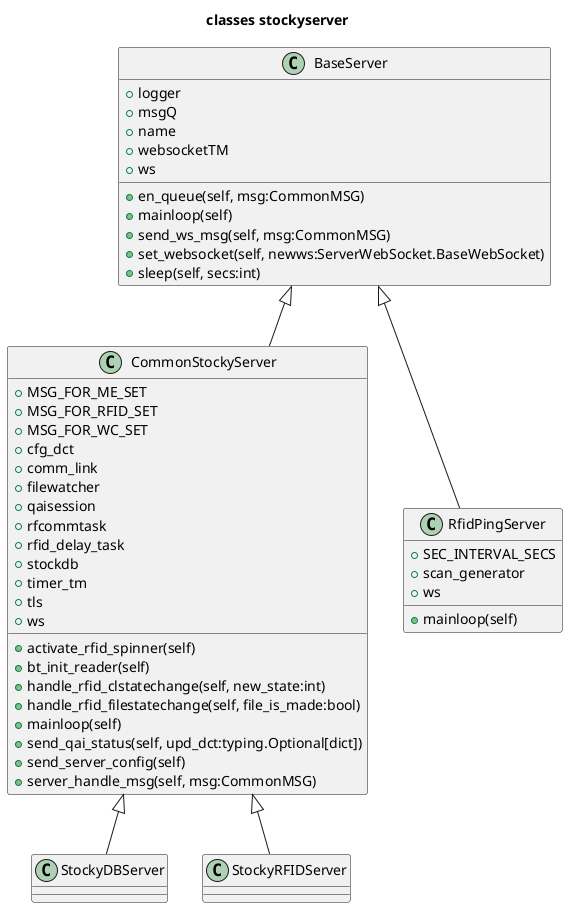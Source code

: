@startuml
title classes stockyserver
class BaseServer {
    +logger
    +msgQ
    +name
    +websocketTM
    +ws
    +en_queue(self, msg:CommonMSG)
    +mainloop(self)
    +send_ws_msg(self, msg:CommonMSG)
    +set_websocket(self, newws:ServerWebSocket.BaseWebSocket)
    +sleep(self, secs:int)
}
class CommonStockyServer {
    +MSG_FOR_ME_SET
    +MSG_FOR_RFID_SET
    +MSG_FOR_WC_SET
    +cfg_dct
    +comm_link
    +filewatcher
    +qaisession
    +rfcommtask
    +rfid_delay_task
    +stockdb
    +timer_tm
    +tls
    +ws
    +activate_rfid_spinner(self)
    +bt_init_reader(self)
    +handle_rfid_clstatechange(self, new_state:int)
    +handle_rfid_filestatechange(self, file_is_made:bool)
    +mainloop(self)
    +send_qai_status(self, upd_dct:typing.Optional[dict])
    +send_server_config(self)
    +server_handle_msg(self, msg:CommonMSG)
}
class StockyDBServer 
class StockyRFIDServer 
class RfidPingServer {
    +SEC_INTERVAL_SECS
    +scan_generator
    +ws
    +mainloop(self)
}

BaseServer <|-- CommonStockyServer
CommonStockyServer <|-- StockyDBServer
CommonStockyServer <|-- StockyRFIDServer
BaseServer <|-- RfidPingServer

@enduml
